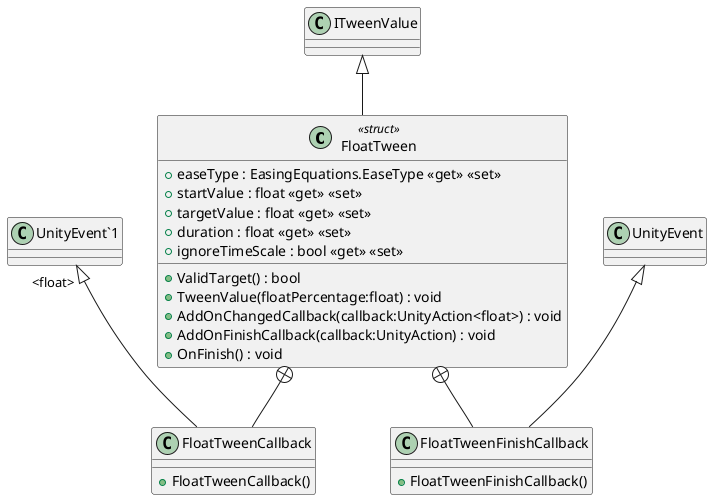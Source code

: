 @startuml
class FloatTween <<struct>> {
    + easeType : EasingEquations.EaseType <<get>> <<set>>
    + startValue : float <<get>> <<set>>
    + targetValue : float <<get>> <<set>>
    + duration : float <<get>> <<set>>
    + ignoreTimeScale : bool <<get>> <<set>>
    + ValidTarget() : bool
    + TweenValue(floatPercentage:float) : void
    + AddOnChangedCallback(callback:UnityAction<float>) : void
    + AddOnFinishCallback(callback:UnityAction) : void
    + OnFinish() : void
}
class FloatTweenCallback {
    + FloatTweenCallback()
}
class FloatTweenFinishCallback {
    + FloatTweenFinishCallback()
}
ITweenValue <|-- FloatTween
FloatTween +-- FloatTweenCallback
"UnityEvent`1" "<float>" <|-- FloatTweenCallback
FloatTween +-- FloatTweenFinishCallback
UnityEvent <|-- FloatTweenFinishCallback
@enduml
